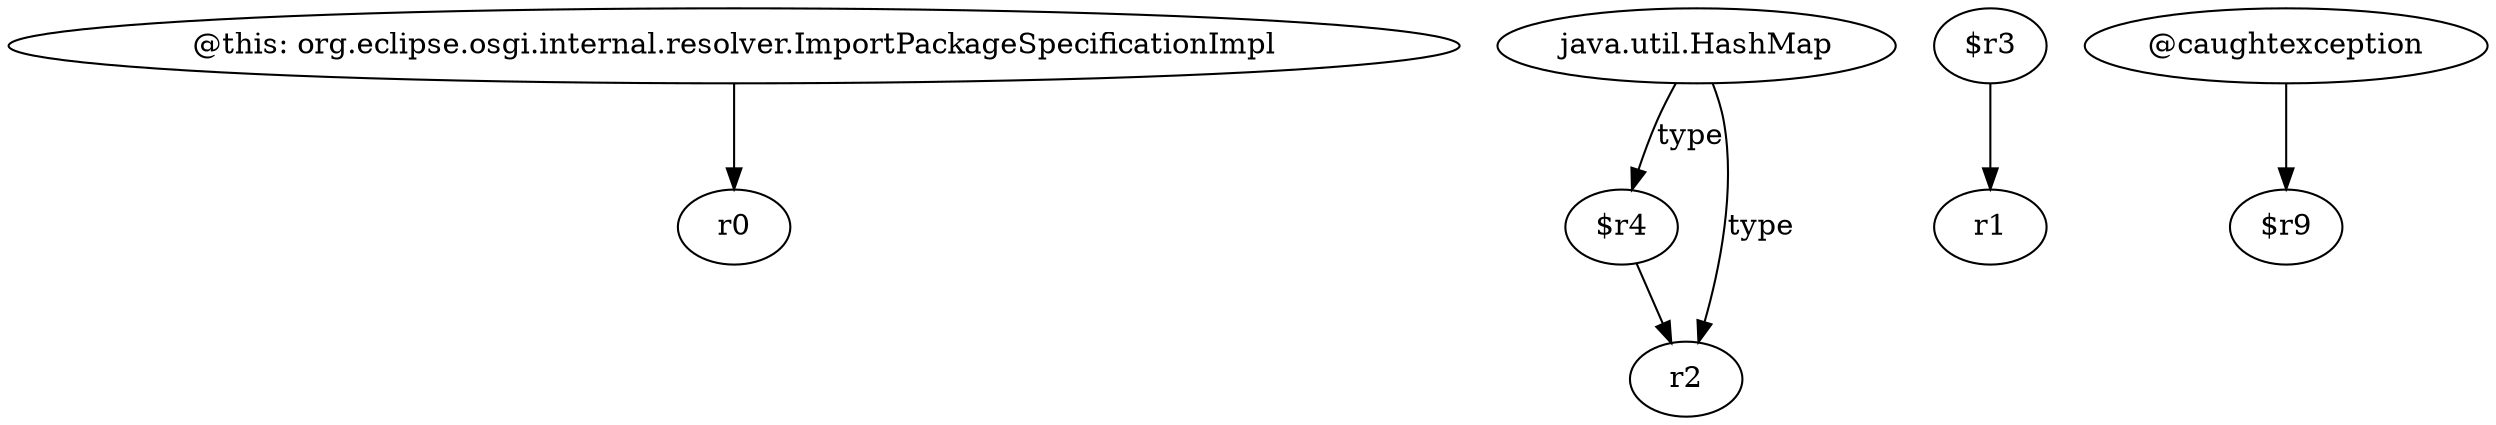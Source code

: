digraph g {
0[label="@this: org.eclipse.osgi.internal.resolver.ImportPackageSpecificationImpl"]
1[label="r0"]
0->1[label=""]
2[label="$r4"]
3[label="r2"]
2->3[label=""]
4[label="$r3"]
5[label="r1"]
4->5[label=""]
6[label="@caughtexception"]
7[label="$r9"]
6->7[label=""]
8[label="java.util.HashMap"]
8->3[label="type"]
8->2[label="type"]
}